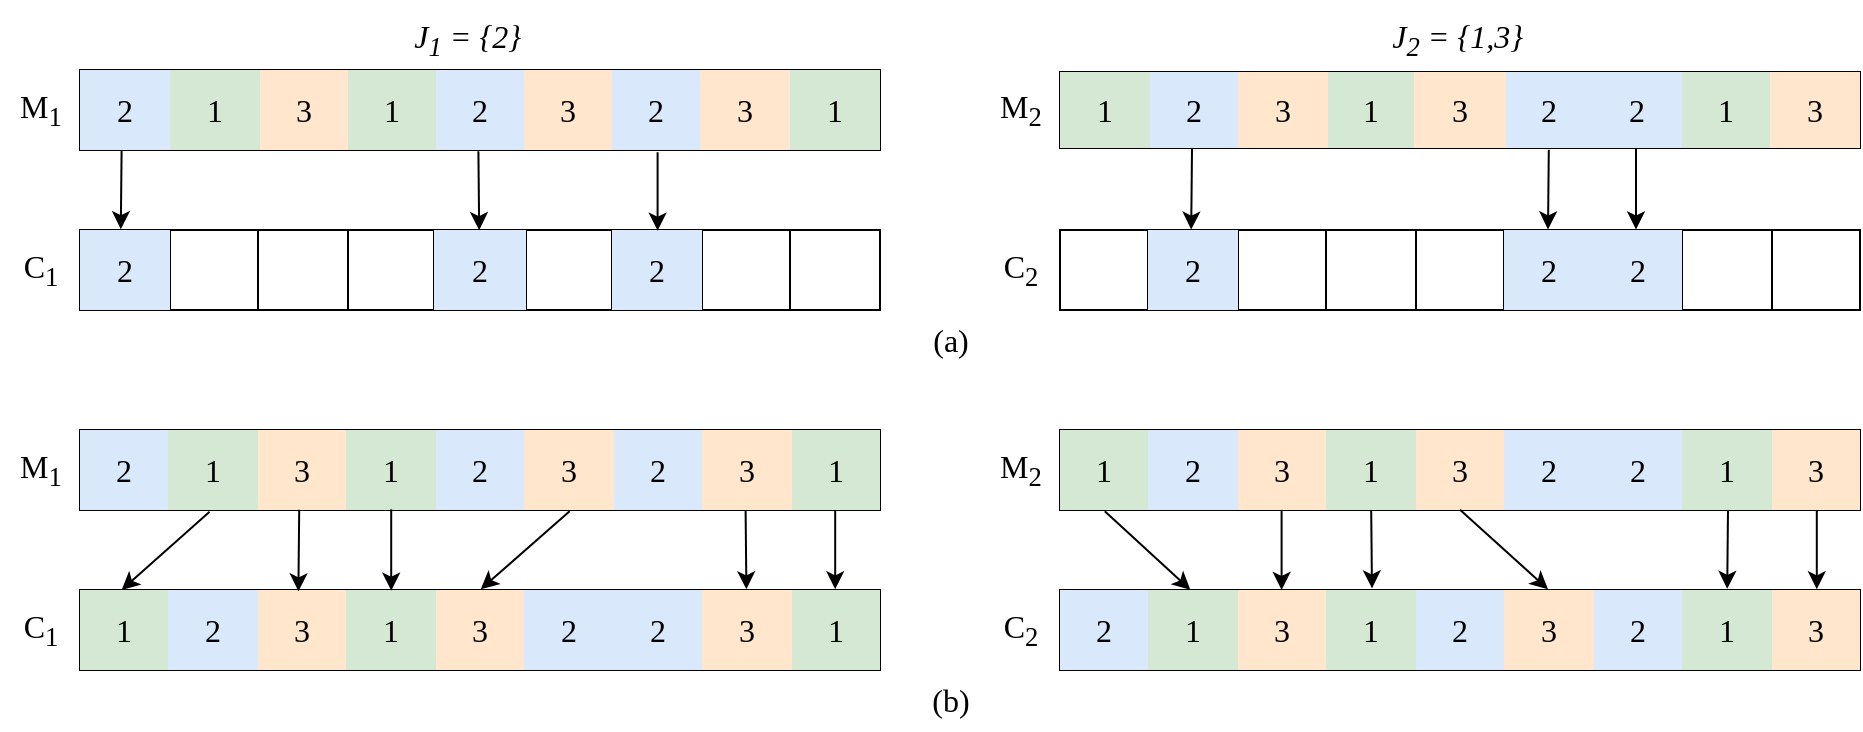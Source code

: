 <mxfile version="26.1.1">
  <diagram name="第 1 页" id="lXGiIxjLEb7daWPMp6c_">
    <mxGraphModel dx="2097" dy="677" grid="1" gridSize="10" guides="1" tooltips="1" connect="1" arrows="1" fold="1" page="1" pageScale="1" pageWidth="827" pageHeight="1169" math="0" shadow="0">
      <root>
        <mxCell id="0" />
        <mxCell id="1" parent="0" />
        <mxCell id="fK0lMWsvGs1LqnmPN2tz-50" value="J&lt;sub&gt;1&lt;/sub&gt; = {2}&lt;sub&gt;&amp;nbsp;&lt;/sub&gt;" style="text;html=1;align=center;verticalAlign=middle;resizable=0;points=[];autosize=1;strokeColor=none;fillColor=none;fontStyle=2;fontFamily=Times New Roman;fontSize=16;" parent="1" vertex="1">
          <mxGeometry x="-85" y="605" width="80" height="40" as="geometry" />
        </mxCell>
        <mxCell id="fK0lMWsvGs1LqnmPN2tz-51" value="J&lt;span&gt;&lt;sub&gt;2&lt;/sub&gt;&lt;/span&gt;&amp;nbsp;= {1,3}&lt;sub&gt;&amp;nbsp;&lt;/sub&gt;" style="text;html=1;align=center;verticalAlign=middle;resizable=0;points=[];autosize=1;strokeColor=none;fillColor=none;fontStyle=2;fontFamily=Times New Roman;fontSize=16;" parent="1" vertex="1">
          <mxGeometry x="405" y="605" width="90" height="40" as="geometry" />
        </mxCell>
        <mxCell id="fK0lMWsvGs1LqnmPN2tz-82" value="" style="shape=table;startSize=0;container=1;collapsible=0;childLayout=tableLayout;fontSize=16;fontFamily=Times New Roman;" parent="1" vertex="1">
          <mxGeometry x="-240" y="640" width="400" height="40" as="geometry" />
        </mxCell>
        <mxCell id="fK0lMWsvGs1LqnmPN2tz-83" value="" style="shape=tableRow;horizontal=0;startSize=0;swimlaneHead=0;swimlaneBody=0;strokeColor=inherit;top=0;left=0;bottom=0;right=0;collapsible=0;dropTarget=0;fillColor=none;points=[[0,0.5],[1,0.5]];portConstraint=eastwest;fontSize=16;fontFamily=Times New Roman;" parent="fK0lMWsvGs1LqnmPN2tz-82" vertex="1">
          <mxGeometry width="400" height="40" as="geometry" />
        </mxCell>
        <mxCell id="fK0lMWsvGs1LqnmPN2tz-84" value="2" style="shape=partialRectangle;html=1;whiteSpace=wrap;connectable=0;strokeColor=#6c8ebf;overflow=hidden;fillColor=#dae8fc;top=0;left=0;bottom=0;right=0;pointerEvents=1;fontSize=16;fontFamily=Times New Roman;" parent="fK0lMWsvGs1LqnmPN2tz-83" vertex="1">
          <mxGeometry width="45" height="40" as="geometry">
            <mxRectangle width="45" height="40" as="alternateBounds" />
          </mxGeometry>
        </mxCell>
        <mxCell id="fK0lMWsvGs1LqnmPN2tz-85" value="1" style="shape=partialRectangle;html=1;whiteSpace=wrap;connectable=0;strokeColor=#82b366;overflow=hidden;fillColor=#d5e8d4;top=0;left=0;bottom=0;right=0;pointerEvents=1;fontSize=16;fontFamily=Times New Roman;" parent="fK0lMWsvGs1LqnmPN2tz-83" vertex="1">
          <mxGeometry x="45" width="45" height="40" as="geometry">
            <mxRectangle width="45" height="40" as="alternateBounds" />
          </mxGeometry>
        </mxCell>
        <mxCell id="fK0lMWsvGs1LqnmPN2tz-86" value="3" style="shape=partialRectangle;html=1;whiteSpace=wrap;connectable=0;strokeColor=#d79b00;overflow=hidden;fillColor=#ffe6cc;top=0;left=0;bottom=0;right=0;pointerEvents=1;fontSize=16;fontFamily=Times New Roman;" parent="fK0lMWsvGs1LqnmPN2tz-83" vertex="1">
          <mxGeometry x="90" width="44" height="40" as="geometry">
            <mxRectangle width="44" height="40" as="alternateBounds" />
          </mxGeometry>
        </mxCell>
        <mxCell id="fK0lMWsvGs1LqnmPN2tz-87" value="1" style="shape=partialRectangle;html=1;whiteSpace=wrap;connectable=0;strokeColor=#82b366;overflow=hidden;fillColor=#d5e8d4;top=0;left=0;bottom=0;right=0;pointerEvents=1;fontSize=16;fontFamily=Times New Roman;" parent="fK0lMWsvGs1LqnmPN2tz-83" vertex="1">
          <mxGeometry x="134" width="44" height="40" as="geometry">
            <mxRectangle width="44" height="40" as="alternateBounds" />
          </mxGeometry>
        </mxCell>
        <mxCell id="fK0lMWsvGs1LqnmPN2tz-88" value="2" style="shape=partialRectangle;html=1;whiteSpace=wrap;connectable=0;strokeColor=#6c8ebf;overflow=hidden;fillColor=#dae8fc;top=0;left=0;bottom=0;right=0;pointerEvents=1;fontSize=16;fontFamily=Times New Roman;" parent="fK0lMWsvGs1LqnmPN2tz-83" vertex="1">
          <mxGeometry x="178" width="44" height="40" as="geometry">
            <mxRectangle width="44" height="40" as="alternateBounds" />
          </mxGeometry>
        </mxCell>
        <mxCell id="fK0lMWsvGs1LqnmPN2tz-89" value="3" style="shape=partialRectangle;html=1;whiteSpace=wrap;connectable=0;strokeColor=#d79b00;overflow=hidden;fillColor=#ffe6cc;top=0;left=0;bottom=0;right=0;pointerEvents=1;fontSize=16;fontFamily=Times New Roman;" parent="fK0lMWsvGs1LqnmPN2tz-83" vertex="1">
          <mxGeometry x="222" width="44" height="40" as="geometry">
            <mxRectangle width="44" height="40" as="alternateBounds" />
          </mxGeometry>
        </mxCell>
        <mxCell id="fK0lMWsvGs1LqnmPN2tz-90" value="2" style="shape=partialRectangle;html=1;whiteSpace=wrap;connectable=0;strokeColor=#6c8ebf;overflow=hidden;fillColor=#dae8fc;top=0;left=0;bottom=0;right=0;pointerEvents=1;fontSize=16;fontFamily=Times New Roman;" parent="fK0lMWsvGs1LqnmPN2tz-83" vertex="1">
          <mxGeometry x="266" width="44" height="40" as="geometry">
            <mxRectangle width="44" height="40" as="alternateBounds" />
          </mxGeometry>
        </mxCell>
        <mxCell id="fK0lMWsvGs1LqnmPN2tz-91" value="3" style="shape=partialRectangle;html=1;whiteSpace=wrap;connectable=0;strokeColor=#d79b00;overflow=hidden;fillColor=#ffe6cc;top=0;left=0;bottom=0;right=0;pointerEvents=1;fontSize=16;fontFamily=Times New Roman;" parent="fK0lMWsvGs1LqnmPN2tz-83" vertex="1">
          <mxGeometry x="310" width="45" height="40" as="geometry">
            <mxRectangle width="45" height="40" as="alternateBounds" />
          </mxGeometry>
        </mxCell>
        <mxCell id="fK0lMWsvGs1LqnmPN2tz-92" value="1" style="shape=partialRectangle;html=1;whiteSpace=wrap;connectable=0;strokeColor=#82b366;overflow=hidden;fillColor=#d5e8d4;top=0;left=0;bottom=0;right=0;pointerEvents=1;fontSize=16;fontFamily=Times New Roman;" parent="fK0lMWsvGs1LqnmPN2tz-83" vertex="1">
          <mxGeometry x="355" width="45" height="40" as="geometry">
            <mxRectangle width="45" height="40" as="alternateBounds" />
          </mxGeometry>
        </mxCell>
        <mxCell id="fK0lMWsvGs1LqnmPN2tz-93" value="" style="shape=table;startSize=0;container=1;collapsible=0;childLayout=tableLayout;fontSize=16;fontFamily=Times New Roman;" parent="1" vertex="1">
          <mxGeometry x="-240" y="720" width="400" height="40" as="geometry" />
        </mxCell>
        <mxCell id="fK0lMWsvGs1LqnmPN2tz-94" value="" style="shape=tableRow;horizontal=0;startSize=0;swimlaneHead=0;swimlaneBody=0;strokeColor=inherit;top=0;left=0;bottom=0;right=0;collapsible=0;dropTarget=0;fillColor=none;points=[[0,0.5],[1,0.5]];portConstraint=eastwest;fontSize=16;fontFamily=Times New Roman;" parent="fK0lMWsvGs1LqnmPN2tz-93" vertex="1">
          <mxGeometry width="400" height="40" as="geometry" />
        </mxCell>
        <mxCell id="fK0lMWsvGs1LqnmPN2tz-95" value="2" style="shape=partialRectangle;html=1;whiteSpace=wrap;connectable=0;strokeColor=#6c8ebf;overflow=hidden;fillColor=#dae8fc;top=0;left=0;bottom=0;right=0;pointerEvents=1;fontSize=16;fontFamily=Times New Roman;" parent="fK0lMWsvGs1LqnmPN2tz-94" vertex="1">
          <mxGeometry width="45" height="40" as="geometry">
            <mxRectangle width="45" height="40" as="alternateBounds" />
          </mxGeometry>
        </mxCell>
        <mxCell id="fK0lMWsvGs1LqnmPN2tz-96" value="" style="shape=partialRectangle;html=1;whiteSpace=wrap;connectable=0;strokeColor=inherit;overflow=hidden;fillColor=none;top=0;left=0;bottom=0;right=0;pointerEvents=1;fontSize=16;fontFamily=Times New Roman;" parent="fK0lMWsvGs1LqnmPN2tz-94" vertex="1">
          <mxGeometry x="45" width="44" height="40" as="geometry">
            <mxRectangle width="44" height="40" as="alternateBounds" />
          </mxGeometry>
        </mxCell>
        <mxCell id="fK0lMWsvGs1LqnmPN2tz-97" value="" style="shape=partialRectangle;html=1;whiteSpace=wrap;connectable=0;strokeColor=inherit;overflow=hidden;fillColor=none;top=0;left=0;bottom=0;right=0;pointerEvents=1;fontSize=16;fontFamily=Times New Roman;" parent="fK0lMWsvGs1LqnmPN2tz-94" vertex="1">
          <mxGeometry x="89" width="45" height="40" as="geometry">
            <mxRectangle width="45" height="40" as="alternateBounds" />
          </mxGeometry>
        </mxCell>
        <mxCell id="fK0lMWsvGs1LqnmPN2tz-98" value="" style="shape=partialRectangle;html=1;whiteSpace=wrap;connectable=0;strokeColor=inherit;overflow=hidden;fillColor=none;top=0;left=0;bottom=0;right=0;pointerEvents=1;fontSize=16;fontFamily=Times New Roman;" parent="fK0lMWsvGs1LqnmPN2tz-94" vertex="1">
          <mxGeometry x="134" width="43" height="40" as="geometry">
            <mxRectangle width="43" height="40" as="alternateBounds" />
          </mxGeometry>
        </mxCell>
        <mxCell id="fK0lMWsvGs1LqnmPN2tz-99" value="2" style="shape=partialRectangle;html=1;whiteSpace=wrap;connectable=0;strokeColor=#6c8ebf;overflow=hidden;fillColor=#dae8fc;top=0;left=0;bottom=0;right=0;pointerEvents=1;fontSize=16;fontFamily=Times New Roman;" parent="fK0lMWsvGs1LqnmPN2tz-94" vertex="1">
          <mxGeometry x="177" width="46" height="40" as="geometry">
            <mxRectangle width="46" height="40" as="alternateBounds" />
          </mxGeometry>
        </mxCell>
        <mxCell id="fK0lMWsvGs1LqnmPN2tz-100" value="" style="shape=partialRectangle;html=1;whiteSpace=wrap;connectable=0;strokeColor=inherit;overflow=hidden;fillColor=none;top=0;left=0;bottom=0;right=0;pointerEvents=1;fontSize=16;fontFamily=Times New Roman;" parent="fK0lMWsvGs1LqnmPN2tz-94" vertex="1">
          <mxGeometry x="223" width="43" height="40" as="geometry">
            <mxRectangle width="43" height="40" as="alternateBounds" />
          </mxGeometry>
        </mxCell>
        <mxCell id="fK0lMWsvGs1LqnmPN2tz-101" value="2" style="shape=partialRectangle;html=1;whiteSpace=wrap;connectable=0;strokeColor=#6c8ebf;overflow=hidden;fillColor=#dae8fc;top=0;left=0;bottom=0;right=0;pointerEvents=1;fontSize=16;fontFamily=Times New Roman;" parent="fK0lMWsvGs1LqnmPN2tz-94" vertex="1">
          <mxGeometry x="266" width="45" height="40" as="geometry">
            <mxRectangle width="45" height="40" as="alternateBounds" />
          </mxGeometry>
        </mxCell>
        <mxCell id="fK0lMWsvGs1LqnmPN2tz-102" value="" style="shape=partialRectangle;html=1;whiteSpace=wrap;connectable=0;strokeColor=inherit;overflow=hidden;fillColor=none;top=0;left=0;bottom=0;right=0;pointerEvents=1;fontSize=16;fontFamily=Times New Roman;" parent="fK0lMWsvGs1LqnmPN2tz-94" vertex="1">
          <mxGeometry x="311" width="44" height="40" as="geometry">
            <mxRectangle width="44" height="40" as="alternateBounds" />
          </mxGeometry>
        </mxCell>
        <mxCell id="fK0lMWsvGs1LqnmPN2tz-103" value="" style="shape=partialRectangle;html=1;whiteSpace=wrap;connectable=0;strokeColor=inherit;overflow=hidden;fillColor=none;top=0;left=0;bottom=0;right=0;pointerEvents=1;fontSize=16;fontFamily=Times New Roman;" parent="fK0lMWsvGs1LqnmPN2tz-94" vertex="1">
          <mxGeometry x="355" width="45" height="40" as="geometry">
            <mxRectangle width="45" height="40" as="alternateBounds" />
          </mxGeometry>
        </mxCell>
        <mxCell id="fK0lMWsvGs1LqnmPN2tz-115" value="" style="shape=table;startSize=0;container=1;collapsible=0;childLayout=tableLayout;fontSize=16;fontFamily=Times New Roman;" parent="1" vertex="1">
          <mxGeometry x="250" y="720" width="400" height="40" as="geometry" />
        </mxCell>
        <mxCell id="fK0lMWsvGs1LqnmPN2tz-116" value="" style="shape=tableRow;horizontal=0;startSize=0;swimlaneHead=0;swimlaneBody=0;strokeColor=inherit;top=0;left=0;bottom=0;right=0;collapsible=0;dropTarget=0;fillColor=none;points=[[0,0.5],[1,0.5]];portConstraint=eastwest;fontSize=16;fontFamily=Times New Roman;" parent="fK0lMWsvGs1LqnmPN2tz-115" vertex="1">
          <mxGeometry width="400" height="40" as="geometry" />
        </mxCell>
        <mxCell id="fK0lMWsvGs1LqnmPN2tz-117" value="" style="shape=partialRectangle;html=1;whiteSpace=wrap;connectable=0;strokeColor=inherit;overflow=hidden;fillColor=none;top=0;left=0;bottom=0;right=0;pointerEvents=1;fontSize=16;fontFamily=Times New Roman;" parent="fK0lMWsvGs1LqnmPN2tz-116" vertex="1">
          <mxGeometry width="44" height="40" as="geometry">
            <mxRectangle width="44" height="40" as="alternateBounds" />
          </mxGeometry>
        </mxCell>
        <mxCell id="fK0lMWsvGs1LqnmPN2tz-118" value="2" style="shape=partialRectangle;html=1;whiteSpace=wrap;connectable=0;strokeColor=#6c8ebf;overflow=hidden;fillColor=#dae8fc;top=0;left=0;bottom=0;right=0;pointerEvents=1;fontSize=16;fontFamily=Times New Roman;" parent="fK0lMWsvGs1LqnmPN2tz-116" vertex="1">
          <mxGeometry x="44" width="45" height="40" as="geometry">
            <mxRectangle width="45" height="40" as="alternateBounds" />
          </mxGeometry>
        </mxCell>
        <mxCell id="fK0lMWsvGs1LqnmPN2tz-119" value="" style="shape=partialRectangle;html=1;whiteSpace=wrap;connectable=0;strokeColor=inherit;overflow=hidden;fillColor=none;top=0;left=0;bottom=0;right=0;pointerEvents=1;fontSize=16;fontFamily=Times New Roman;" parent="fK0lMWsvGs1LqnmPN2tz-116" vertex="1">
          <mxGeometry x="89" width="44" height="40" as="geometry">
            <mxRectangle width="44" height="40" as="alternateBounds" />
          </mxGeometry>
        </mxCell>
        <mxCell id="fK0lMWsvGs1LqnmPN2tz-120" value="" style="shape=partialRectangle;html=1;whiteSpace=wrap;connectable=0;strokeColor=inherit;overflow=hidden;fillColor=none;top=0;left=0;bottom=0;right=0;pointerEvents=1;fontSize=16;fontFamily=Times New Roman;" parent="fK0lMWsvGs1LqnmPN2tz-116" vertex="1">
          <mxGeometry x="133" width="45" height="40" as="geometry">
            <mxRectangle width="45" height="40" as="alternateBounds" />
          </mxGeometry>
        </mxCell>
        <mxCell id="fK0lMWsvGs1LqnmPN2tz-121" value="" style="shape=partialRectangle;html=1;whiteSpace=wrap;connectable=0;strokeColor=inherit;overflow=hidden;fillColor=none;top=0;left=0;bottom=0;right=0;pointerEvents=1;fontSize=16;fontFamily=Times New Roman;" parent="fK0lMWsvGs1LqnmPN2tz-116" vertex="1">
          <mxGeometry x="178" width="44" height="40" as="geometry">
            <mxRectangle width="44" height="40" as="alternateBounds" />
          </mxGeometry>
        </mxCell>
        <mxCell id="fK0lMWsvGs1LqnmPN2tz-122" value="2" style="shape=partialRectangle;html=1;whiteSpace=wrap;connectable=0;strokeColor=#6c8ebf;overflow=hidden;fillColor=#dae8fc;top=0;left=0;bottom=0;right=0;pointerEvents=1;fontSize=16;fontFamily=Times New Roman;" parent="fK0lMWsvGs1LqnmPN2tz-116" vertex="1">
          <mxGeometry x="222" width="45" height="40" as="geometry">
            <mxRectangle width="45" height="40" as="alternateBounds" />
          </mxGeometry>
        </mxCell>
        <mxCell id="fK0lMWsvGs1LqnmPN2tz-123" value="2" style="shape=partialRectangle;html=1;whiteSpace=wrap;connectable=0;strokeColor=#6c8ebf;overflow=hidden;fillColor=#dae8fc;top=0;left=0;bottom=0;right=0;pointerEvents=1;fontSize=16;fontFamily=Times New Roman;" parent="fK0lMWsvGs1LqnmPN2tz-116" vertex="1">
          <mxGeometry x="267" width="44" height="40" as="geometry">
            <mxRectangle width="44" height="40" as="alternateBounds" />
          </mxGeometry>
        </mxCell>
        <mxCell id="fK0lMWsvGs1LqnmPN2tz-124" value="" style="shape=partialRectangle;html=1;whiteSpace=wrap;connectable=0;strokeColor=inherit;overflow=hidden;fillColor=none;top=0;left=0;bottom=0;right=0;pointerEvents=1;fontSize=16;fontFamily=Times New Roman;" parent="fK0lMWsvGs1LqnmPN2tz-116" vertex="1">
          <mxGeometry x="311" width="45" height="40" as="geometry">
            <mxRectangle width="45" height="40" as="alternateBounds" />
          </mxGeometry>
        </mxCell>
        <mxCell id="fK0lMWsvGs1LqnmPN2tz-125" value="" style="shape=partialRectangle;html=1;whiteSpace=wrap;connectable=0;strokeColor=inherit;overflow=hidden;fillColor=none;top=0;left=0;bottom=0;right=0;pointerEvents=1;fontSize=16;fontFamily=Times New Roman;" parent="fK0lMWsvGs1LqnmPN2tz-116" vertex="1">
          <mxGeometry x="356" width="44" height="40" as="geometry">
            <mxRectangle width="44" height="40" as="alternateBounds" />
          </mxGeometry>
        </mxCell>
        <mxCell id="fK0lMWsvGs1LqnmPN2tz-104" value="" style="shape=table;startSize=0;container=1;collapsible=0;childLayout=tableLayout;fontSize=16;fontFamily=Times New Roman;" parent="1" vertex="1">
          <mxGeometry x="250" y="641" width="400" height="38" as="geometry" />
        </mxCell>
        <mxCell id="fK0lMWsvGs1LqnmPN2tz-105" value="" style="shape=tableRow;horizontal=0;startSize=0;swimlaneHead=0;swimlaneBody=0;strokeColor=#d79b00;top=0;left=0;bottom=0;right=0;collapsible=0;dropTarget=0;fillColor=#ffe6cc;points=[[0,0.5],[1,0.5]];portConstraint=eastwest;fontSize=16;fontFamily=Times New Roman;" parent="fK0lMWsvGs1LqnmPN2tz-104" vertex="1">
          <mxGeometry width="400" height="38" as="geometry" />
        </mxCell>
        <mxCell id="fK0lMWsvGs1LqnmPN2tz-106" value="1" style="shape=partialRectangle;html=1;whiteSpace=wrap;connectable=0;strokeColor=#82b366;overflow=hidden;fillColor=#d5e8d4;top=0;left=0;bottom=0;right=0;pointerEvents=1;fontSize=16;fontFamily=Times New Roman;" parent="fK0lMWsvGs1LqnmPN2tz-105" vertex="1">
          <mxGeometry width="45" height="38" as="geometry">
            <mxRectangle width="45" height="38" as="alternateBounds" />
          </mxGeometry>
        </mxCell>
        <mxCell id="fK0lMWsvGs1LqnmPN2tz-107" value="2" style="shape=partialRectangle;html=1;whiteSpace=wrap;connectable=0;strokeColor=#6c8ebf;overflow=hidden;fillColor=#dae8fc;top=0;left=0;bottom=0;right=0;pointerEvents=1;fontSize=16;fontFamily=Times New Roman;" parent="fK0lMWsvGs1LqnmPN2tz-105" vertex="1">
          <mxGeometry x="45" width="44" height="38" as="geometry">
            <mxRectangle width="44" height="38" as="alternateBounds" />
          </mxGeometry>
        </mxCell>
        <mxCell id="fK0lMWsvGs1LqnmPN2tz-108" value="3" style="shape=partialRectangle;html=1;whiteSpace=wrap;connectable=0;strokeColor=#d79b00;overflow=hidden;fillColor=#ffe6cc;top=0;left=0;bottom=0;right=0;pointerEvents=1;fontSize=16;fontFamily=Times New Roman;" parent="fK0lMWsvGs1LqnmPN2tz-105" vertex="1">
          <mxGeometry x="89" width="45" height="38" as="geometry">
            <mxRectangle width="45" height="38" as="alternateBounds" />
          </mxGeometry>
        </mxCell>
        <mxCell id="fK0lMWsvGs1LqnmPN2tz-109" value="1" style="shape=partialRectangle;html=1;whiteSpace=wrap;connectable=0;strokeColor=#82b366;overflow=hidden;fillColor=#d5e8d4;top=0;left=0;bottom=0;right=0;pointerEvents=1;fontSize=16;fontFamily=Times New Roman;" parent="fK0lMWsvGs1LqnmPN2tz-105" vertex="1">
          <mxGeometry x="134" width="43" height="38" as="geometry">
            <mxRectangle width="43" height="38" as="alternateBounds" />
          </mxGeometry>
        </mxCell>
        <mxCell id="fK0lMWsvGs1LqnmPN2tz-110" value="3" style="shape=partialRectangle;html=1;whiteSpace=wrap;connectable=0;strokeColor=#d79b00;overflow=hidden;fillColor=#ffe6cc;top=0;left=0;bottom=0;right=0;pointerEvents=1;fontSize=16;fontFamily=Times New Roman;" parent="fK0lMWsvGs1LqnmPN2tz-105" vertex="1">
          <mxGeometry x="177" width="46" height="38" as="geometry">
            <mxRectangle width="46" height="38" as="alternateBounds" />
          </mxGeometry>
        </mxCell>
        <mxCell id="fK0lMWsvGs1LqnmPN2tz-111" value="2" style="shape=partialRectangle;html=1;whiteSpace=wrap;connectable=0;strokeColor=#6c8ebf;overflow=hidden;fillColor=#dae8fc;top=0;left=0;bottom=0;right=0;pointerEvents=1;fontSize=16;fontFamily=Times New Roman;" parent="fK0lMWsvGs1LqnmPN2tz-105" vertex="1">
          <mxGeometry x="223" width="43" height="38" as="geometry">
            <mxRectangle width="43" height="38" as="alternateBounds" />
          </mxGeometry>
        </mxCell>
        <mxCell id="fK0lMWsvGs1LqnmPN2tz-112" value="2" style="shape=partialRectangle;html=1;whiteSpace=wrap;connectable=0;strokeColor=#6c8ebf;overflow=hidden;fillColor=#dae8fc;top=0;left=0;bottom=0;right=0;pointerEvents=1;fontSize=16;fontFamily=Times New Roman;" parent="fK0lMWsvGs1LqnmPN2tz-105" vertex="1">
          <mxGeometry x="266" width="45" height="38" as="geometry">
            <mxRectangle width="45" height="38" as="alternateBounds" />
          </mxGeometry>
        </mxCell>
        <mxCell id="fK0lMWsvGs1LqnmPN2tz-113" value="1" style="shape=partialRectangle;html=1;whiteSpace=wrap;connectable=0;strokeColor=#82b366;overflow=hidden;fillColor=#d5e8d4;top=0;left=0;bottom=0;right=0;pointerEvents=1;fontSize=16;fontFamily=Times New Roman;" parent="fK0lMWsvGs1LqnmPN2tz-105" vertex="1">
          <mxGeometry x="311" width="44" height="38" as="geometry">
            <mxRectangle width="44" height="38" as="alternateBounds" />
          </mxGeometry>
        </mxCell>
        <mxCell id="fK0lMWsvGs1LqnmPN2tz-114" value="3" style="shape=partialRectangle;html=1;whiteSpace=wrap;connectable=0;strokeColor=#d79b00;overflow=hidden;fillColor=#ffe6cc;top=0;left=0;bottom=0;right=0;pointerEvents=1;fontSize=16;fontFamily=Times New Roman;" parent="fK0lMWsvGs1LqnmPN2tz-105" vertex="1">
          <mxGeometry x="355" width="45" height="38" as="geometry">
            <mxRectangle width="45" height="38" as="alternateBounds" />
          </mxGeometry>
        </mxCell>
        <mxCell id="fK0lMWsvGs1LqnmPN2tz-126" value="" style="shape=table;startSize=0;container=1;collapsible=0;childLayout=tableLayout;fontSize=16;fontFamily=Times New Roman;" parent="1" vertex="1">
          <mxGeometry x="-240" y="820" width="400" height="40" as="geometry" />
        </mxCell>
        <mxCell id="fK0lMWsvGs1LqnmPN2tz-127" value="" style="shape=tableRow;horizontal=0;startSize=0;swimlaneHead=0;swimlaneBody=0;strokeColor=inherit;top=0;left=0;bottom=0;right=0;collapsible=0;dropTarget=0;fillColor=none;points=[[0,0.5],[1,0.5]];portConstraint=eastwest;fontSize=16;fontFamily=Times New Roman;" parent="fK0lMWsvGs1LqnmPN2tz-126" vertex="1">
          <mxGeometry width="400" height="40" as="geometry" />
        </mxCell>
        <mxCell id="fK0lMWsvGs1LqnmPN2tz-128" value="2" style="shape=partialRectangle;html=1;whiteSpace=wrap;connectable=0;strokeColor=#6c8ebf;overflow=hidden;fillColor=#dae8fc;top=0;left=0;bottom=0;right=0;pointerEvents=1;fontSize=16;fontFamily=Times New Roman;" parent="fK0lMWsvGs1LqnmPN2tz-127" vertex="1">
          <mxGeometry width="44" height="40" as="geometry">
            <mxRectangle width="44" height="40" as="alternateBounds" />
          </mxGeometry>
        </mxCell>
        <mxCell id="fK0lMWsvGs1LqnmPN2tz-129" value="1" style="shape=partialRectangle;html=1;whiteSpace=wrap;connectable=0;strokeColor=#82b366;overflow=hidden;fillColor=#d5e8d4;top=0;left=0;bottom=0;right=0;pointerEvents=1;fontSize=16;fontFamily=Times New Roman;" parent="fK0lMWsvGs1LqnmPN2tz-127" vertex="1">
          <mxGeometry x="44" width="45" height="40" as="geometry">
            <mxRectangle width="45" height="40" as="alternateBounds" />
          </mxGeometry>
        </mxCell>
        <mxCell id="fK0lMWsvGs1LqnmPN2tz-130" value="3" style="shape=partialRectangle;html=1;whiteSpace=wrap;connectable=0;strokeColor=#d79b00;overflow=hidden;fillColor=#ffe6cc;top=0;left=0;bottom=0;right=0;pointerEvents=1;fontSize=16;fontFamily=Times New Roman;" parent="fK0lMWsvGs1LqnmPN2tz-127" vertex="1">
          <mxGeometry x="89" width="44" height="40" as="geometry">
            <mxRectangle width="44" height="40" as="alternateBounds" />
          </mxGeometry>
        </mxCell>
        <mxCell id="fK0lMWsvGs1LqnmPN2tz-131" value="1" style="shape=partialRectangle;html=1;whiteSpace=wrap;connectable=0;strokeColor=#82b366;overflow=hidden;fillColor=#d5e8d4;top=0;left=0;bottom=0;right=0;pointerEvents=1;fontSize=16;fontFamily=Times New Roman;" parent="fK0lMWsvGs1LqnmPN2tz-127" vertex="1">
          <mxGeometry x="133" width="45" height="40" as="geometry">
            <mxRectangle width="45" height="40" as="alternateBounds" />
          </mxGeometry>
        </mxCell>
        <mxCell id="fK0lMWsvGs1LqnmPN2tz-132" value="2" style="shape=partialRectangle;html=1;whiteSpace=wrap;connectable=0;strokeColor=#6c8ebf;overflow=hidden;fillColor=#dae8fc;top=0;left=0;bottom=0;right=0;pointerEvents=1;fontSize=16;fontFamily=Times New Roman;" parent="fK0lMWsvGs1LqnmPN2tz-127" vertex="1">
          <mxGeometry x="178" width="44" height="40" as="geometry">
            <mxRectangle width="44" height="40" as="alternateBounds" />
          </mxGeometry>
        </mxCell>
        <mxCell id="fK0lMWsvGs1LqnmPN2tz-133" value="3" style="shape=partialRectangle;html=1;whiteSpace=wrap;connectable=0;strokeColor=#d79b00;overflow=hidden;fillColor=#ffe6cc;top=0;left=0;bottom=0;right=0;pointerEvents=1;fontSize=16;fontFamily=Times New Roman;" parent="fK0lMWsvGs1LqnmPN2tz-127" vertex="1">
          <mxGeometry x="222" width="45" height="40" as="geometry">
            <mxRectangle width="45" height="40" as="alternateBounds" />
          </mxGeometry>
        </mxCell>
        <mxCell id="fK0lMWsvGs1LqnmPN2tz-134" value="2" style="shape=partialRectangle;html=1;whiteSpace=wrap;connectable=0;strokeColor=#6c8ebf;overflow=hidden;fillColor=#dae8fc;top=0;left=0;bottom=0;right=0;pointerEvents=1;fontSize=16;fontFamily=Times New Roman;" parent="fK0lMWsvGs1LqnmPN2tz-127" vertex="1">
          <mxGeometry x="267" width="44" height="40" as="geometry">
            <mxRectangle width="44" height="40" as="alternateBounds" />
          </mxGeometry>
        </mxCell>
        <mxCell id="fK0lMWsvGs1LqnmPN2tz-135" value="3" style="shape=partialRectangle;html=1;whiteSpace=wrap;connectable=0;strokeColor=#d79b00;overflow=hidden;fillColor=#ffe6cc;top=0;left=0;bottom=0;right=0;pointerEvents=1;fontSize=16;fontFamily=Times New Roman;" parent="fK0lMWsvGs1LqnmPN2tz-127" vertex="1">
          <mxGeometry x="311" width="45" height="40" as="geometry">
            <mxRectangle width="45" height="40" as="alternateBounds" />
          </mxGeometry>
        </mxCell>
        <mxCell id="fK0lMWsvGs1LqnmPN2tz-136" value="1" style="shape=partialRectangle;html=1;whiteSpace=wrap;connectable=0;strokeColor=#82b366;overflow=hidden;fillColor=#d5e8d4;top=0;left=0;bottom=0;right=0;pointerEvents=1;fontSize=16;fontFamily=Times New Roman;" parent="fK0lMWsvGs1LqnmPN2tz-127" vertex="1">
          <mxGeometry x="356" width="44" height="40" as="geometry">
            <mxRectangle width="44" height="40" as="alternateBounds" />
          </mxGeometry>
        </mxCell>
        <mxCell id="fK0lMWsvGs1LqnmPN2tz-137" value="" style="shape=table;startSize=0;container=1;collapsible=0;childLayout=tableLayout;fontSize=16;fontFamily=Times New Roman;" parent="1" vertex="1">
          <mxGeometry x="250" y="900" width="400" height="40" as="geometry" />
        </mxCell>
        <mxCell id="fK0lMWsvGs1LqnmPN2tz-138" value="" style="shape=tableRow;horizontal=0;startSize=0;swimlaneHead=0;swimlaneBody=0;strokeColor=inherit;top=0;left=0;bottom=0;right=0;collapsible=0;dropTarget=0;fillColor=none;points=[[0,0.5],[1,0.5]];portConstraint=eastwest;fontSize=16;fontFamily=Times New Roman;" parent="fK0lMWsvGs1LqnmPN2tz-137" vertex="1">
          <mxGeometry width="400" height="40" as="geometry" />
        </mxCell>
        <mxCell id="fK0lMWsvGs1LqnmPN2tz-139" value="2" style="shape=partialRectangle;html=1;whiteSpace=wrap;connectable=0;strokeColor=#6c8ebf;overflow=hidden;fillColor=#dae8fc;top=0;left=0;bottom=0;right=0;pointerEvents=1;fontSize=16;fontFamily=Times New Roman;" parent="fK0lMWsvGs1LqnmPN2tz-138" vertex="1">
          <mxGeometry width="44" height="40" as="geometry">
            <mxRectangle width="44" height="40" as="alternateBounds" />
          </mxGeometry>
        </mxCell>
        <mxCell id="fK0lMWsvGs1LqnmPN2tz-140" value="1" style="shape=partialRectangle;html=1;whiteSpace=wrap;connectable=0;strokeColor=#82b366;overflow=hidden;fillColor=#d5e8d4;top=0;left=0;bottom=0;right=0;pointerEvents=1;fontSize=16;fontFamily=Times New Roman;" parent="fK0lMWsvGs1LqnmPN2tz-138" vertex="1">
          <mxGeometry x="44" width="45" height="40" as="geometry">
            <mxRectangle width="45" height="40" as="alternateBounds" />
          </mxGeometry>
        </mxCell>
        <mxCell id="fK0lMWsvGs1LqnmPN2tz-141" value="3" style="shape=partialRectangle;html=1;whiteSpace=wrap;connectable=0;strokeColor=#d79b00;overflow=hidden;fillColor=#ffe6cc;top=0;left=0;bottom=0;right=0;pointerEvents=1;fontSize=16;fontFamily=Times New Roman;" parent="fK0lMWsvGs1LqnmPN2tz-138" vertex="1">
          <mxGeometry x="89" width="44" height="40" as="geometry">
            <mxRectangle width="44" height="40" as="alternateBounds" />
          </mxGeometry>
        </mxCell>
        <mxCell id="fK0lMWsvGs1LqnmPN2tz-142" value="1" style="shape=partialRectangle;html=1;whiteSpace=wrap;connectable=0;strokeColor=#82b366;overflow=hidden;fillColor=#d5e8d4;top=0;left=0;bottom=0;right=0;pointerEvents=1;fontSize=16;fontFamily=Times New Roman;" parent="fK0lMWsvGs1LqnmPN2tz-138" vertex="1">
          <mxGeometry x="133" width="45" height="40" as="geometry">
            <mxRectangle width="45" height="40" as="alternateBounds" />
          </mxGeometry>
        </mxCell>
        <mxCell id="fK0lMWsvGs1LqnmPN2tz-143" value="2" style="shape=partialRectangle;html=1;whiteSpace=wrap;connectable=0;strokeColor=#6c8ebf;overflow=hidden;fillColor=#dae8fc;top=0;left=0;bottom=0;right=0;pointerEvents=1;fontSize=16;fontFamily=Times New Roman;" parent="fK0lMWsvGs1LqnmPN2tz-138" vertex="1">
          <mxGeometry x="178" width="44" height="40" as="geometry">
            <mxRectangle width="44" height="40" as="alternateBounds" />
          </mxGeometry>
        </mxCell>
        <mxCell id="fK0lMWsvGs1LqnmPN2tz-144" value="3" style="shape=partialRectangle;html=1;whiteSpace=wrap;connectable=0;strokeColor=#d79b00;overflow=hidden;fillColor=#ffe6cc;top=0;left=0;bottom=0;right=0;pointerEvents=1;fontSize=16;fontFamily=Times New Roman;" parent="fK0lMWsvGs1LqnmPN2tz-138" vertex="1">
          <mxGeometry x="222" width="45" height="40" as="geometry">
            <mxRectangle width="45" height="40" as="alternateBounds" />
          </mxGeometry>
        </mxCell>
        <mxCell id="fK0lMWsvGs1LqnmPN2tz-145" value="2" style="shape=partialRectangle;html=1;whiteSpace=wrap;connectable=0;strokeColor=#6c8ebf;overflow=hidden;fillColor=#dae8fc;top=0;left=0;bottom=0;right=0;pointerEvents=1;fontSize=16;fontFamily=Times New Roman;" parent="fK0lMWsvGs1LqnmPN2tz-138" vertex="1">
          <mxGeometry x="267" width="44" height="40" as="geometry">
            <mxRectangle width="44" height="40" as="alternateBounds" />
          </mxGeometry>
        </mxCell>
        <mxCell id="fK0lMWsvGs1LqnmPN2tz-146" value="1" style="shape=partialRectangle;html=1;whiteSpace=wrap;connectable=0;strokeColor=#82b366;overflow=hidden;fillColor=#d5e8d4;top=0;left=0;bottom=0;right=0;pointerEvents=1;fontSize=16;fontFamily=Times New Roman;" parent="fK0lMWsvGs1LqnmPN2tz-138" vertex="1">
          <mxGeometry x="311" width="45" height="40" as="geometry">
            <mxRectangle width="45" height="40" as="alternateBounds" />
          </mxGeometry>
        </mxCell>
        <mxCell id="fK0lMWsvGs1LqnmPN2tz-147" value="3" style="shape=partialRectangle;html=1;whiteSpace=wrap;connectable=0;strokeColor=#d79b00;overflow=hidden;fillColor=#ffe6cc;top=0;left=0;bottom=0;right=0;pointerEvents=1;fontSize=16;fontFamily=Times New Roman;" parent="fK0lMWsvGs1LqnmPN2tz-138" vertex="1">
          <mxGeometry x="356" width="44" height="40" as="geometry">
            <mxRectangle width="44" height="40" as="alternateBounds" />
          </mxGeometry>
        </mxCell>
        <mxCell id="fK0lMWsvGs1LqnmPN2tz-148" value="" style="shape=table;startSize=0;container=1;collapsible=0;childLayout=tableLayout;fontSize=16;fontFamily=Times New Roman;" parent="1" vertex="1">
          <mxGeometry x="-240" y="900" width="400" height="40" as="geometry" />
        </mxCell>
        <mxCell id="fK0lMWsvGs1LqnmPN2tz-149" value="" style="shape=tableRow;horizontal=0;startSize=0;swimlaneHead=0;swimlaneBody=0;strokeColor=inherit;top=0;left=0;bottom=0;right=0;collapsible=0;dropTarget=0;fillColor=none;points=[[0,0.5],[1,0.5]];portConstraint=eastwest;fontSize=16;fontFamily=Times New Roman;" parent="fK0lMWsvGs1LqnmPN2tz-148" vertex="1">
          <mxGeometry width="400" height="40" as="geometry" />
        </mxCell>
        <mxCell id="fK0lMWsvGs1LqnmPN2tz-150" value="1" style="shape=partialRectangle;html=1;whiteSpace=wrap;connectable=0;strokeColor=#82b366;overflow=hidden;fillColor=#d5e8d4;top=0;left=0;bottom=0;right=0;pointerEvents=1;fontSize=16;fontFamily=Times New Roman;" parent="fK0lMWsvGs1LqnmPN2tz-149" vertex="1">
          <mxGeometry width="44" height="40" as="geometry">
            <mxRectangle width="44" height="40" as="alternateBounds" />
          </mxGeometry>
        </mxCell>
        <mxCell id="fK0lMWsvGs1LqnmPN2tz-151" value="2" style="shape=partialRectangle;html=1;whiteSpace=wrap;connectable=0;strokeColor=#6c8ebf;overflow=hidden;fillColor=#dae8fc;top=0;left=0;bottom=0;right=0;pointerEvents=1;fontSize=16;fontFamily=Times New Roman;" parent="fK0lMWsvGs1LqnmPN2tz-149" vertex="1">
          <mxGeometry x="44" width="45" height="40" as="geometry">
            <mxRectangle width="45" height="40" as="alternateBounds" />
          </mxGeometry>
        </mxCell>
        <mxCell id="fK0lMWsvGs1LqnmPN2tz-152" value="3" style="shape=partialRectangle;html=1;whiteSpace=wrap;connectable=0;strokeColor=#d79b00;overflow=hidden;fillColor=#ffe6cc;top=0;left=0;bottom=0;right=0;pointerEvents=1;fontSize=16;fontFamily=Times New Roman;" parent="fK0lMWsvGs1LqnmPN2tz-149" vertex="1">
          <mxGeometry x="89" width="44" height="40" as="geometry">
            <mxRectangle width="44" height="40" as="alternateBounds" />
          </mxGeometry>
        </mxCell>
        <mxCell id="fK0lMWsvGs1LqnmPN2tz-153" value="1" style="shape=partialRectangle;html=1;whiteSpace=wrap;connectable=0;strokeColor=#82b366;overflow=hidden;fillColor=#d5e8d4;top=0;left=0;bottom=0;right=0;pointerEvents=1;fontSize=16;fontFamily=Times New Roman;" parent="fK0lMWsvGs1LqnmPN2tz-149" vertex="1">
          <mxGeometry x="133" width="45" height="40" as="geometry">
            <mxRectangle width="45" height="40" as="alternateBounds" />
          </mxGeometry>
        </mxCell>
        <mxCell id="fK0lMWsvGs1LqnmPN2tz-154" value="3" style="shape=partialRectangle;html=1;whiteSpace=wrap;connectable=0;strokeColor=#d79b00;overflow=hidden;fillColor=#ffe6cc;top=0;left=0;bottom=0;right=0;pointerEvents=1;fontSize=16;fontFamily=Times New Roman;" parent="fK0lMWsvGs1LqnmPN2tz-149" vertex="1">
          <mxGeometry x="178" width="44" height="40" as="geometry">
            <mxRectangle width="44" height="40" as="alternateBounds" />
          </mxGeometry>
        </mxCell>
        <mxCell id="fK0lMWsvGs1LqnmPN2tz-155" value="2" style="shape=partialRectangle;html=1;whiteSpace=wrap;connectable=0;strokeColor=#6c8ebf;overflow=hidden;fillColor=#dae8fc;top=0;left=0;bottom=0;right=0;pointerEvents=1;fontSize=16;fontFamily=Times New Roman;" parent="fK0lMWsvGs1LqnmPN2tz-149" vertex="1">
          <mxGeometry x="222" width="45" height="40" as="geometry">
            <mxRectangle width="45" height="40" as="alternateBounds" />
          </mxGeometry>
        </mxCell>
        <mxCell id="fK0lMWsvGs1LqnmPN2tz-156" value="2" style="shape=partialRectangle;html=1;whiteSpace=wrap;connectable=0;strokeColor=#6c8ebf;overflow=hidden;fillColor=#dae8fc;top=0;left=0;bottom=0;right=0;pointerEvents=1;fontSize=16;fontFamily=Times New Roman;" parent="fK0lMWsvGs1LqnmPN2tz-149" vertex="1">
          <mxGeometry x="267" width="44" height="40" as="geometry">
            <mxRectangle width="44" height="40" as="alternateBounds" />
          </mxGeometry>
        </mxCell>
        <mxCell id="fK0lMWsvGs1LqnmPN2tz-157" value="3" style="shape=partialRectangle;html=1;whiteSpace=wrap;connectable=0;strokeColor=#d79b00;overflow=hidden;fillColor=#ffe6cc;top=0;left=0;bottom=0;right=0;pointerEvents=1;fontSize=16;fontFamily=Times New Roman;" parent="fK0lMWsvGs1LqnmPN2tz-149" vertex="1">
          <mxGeometry x="311" width="45" height="40" as="geometry">
            <mxRectangle width="45" height="40" as="alternateBounds" />
          </mxGeometry>
        </mxCell>
        <mxCell id="fK0lMWsvGs1LqnmPN2tz-158" value="1" style="shape=partialRectangle;html=1;whiteSpace=wrap;connectable=0;strokeColor=#82b366;overflow=hidden;fillColor=#d5e8d4;top=0;left=0;bottom=0;right=0;pointerEvents=1;fontSize=16;fontFamily=Times New Roman;" parent="fK0lMWsvGs1LqnmPN2tz-149" vertex="1">
          <mxGeometry x="356" width="44" height="40" as="geometry">
            <mxRectangle width="44" height="40" as="alternateBounds" />
          </mxGeometry>
        </mxCell>
        <mxCell id="fK0lMWsvGs1LqnmPN2tz-159" value="" style="shape=table;startSize=0;container=1;collapsible=0;childLayout=tableLayout;fontSize=16;fontFamily=Times New Roman;" parent="1" vertex="1">
          <mxGeometry x="250" y="820" width="400" height="40" as="geometry" />
        </mxCell>
        <mxCell id="fK0lMWsvGs1LqnmPN2tz-160" value="" style="shape=tableRow;horizontal=0;startSize=0;swimlaneHead=0;swimlaneBody=0;strokeColor=#d79b00;top=0;left=0;bottom=0;right=0;collapsible=0;dropTarget=0;fillColor=#ffe6cc;points=[[0,0.5],[1,0.5]];portConstraint=eastwest;fontSize=16;fontFamily=Times New Roman;" parent="fK0lMWsvGs1LqnmPN2tz-159" vertex="1">
          <mxGeometry width="400" height="40" as="geometry" />
        </mxCell>
        <mxCell id="fK0lMWsvGs1LqnmPN2tz-161" value="1" style="shape=partialRectangle;html=1;whiteSpace=wrap;connectable=0;strokeColor=#82b366;overflow=hidden;fillColor=#d5e8d4;top=0;left=0;bottom=0;right=0;pointerEvents=1;fontSize=16;fontFamily=Times New Roman;" parent="fK0lMWsvGs1LqnmPN2tz-160" vertex="1">
          <mxGeometry width="44" height="40" as="geometry">
            <mxRectangle width="44" height="40" as="alternateBounds" />
          </mxGeometry>
        </mxCell>
        <mxCell id="fK0lMWsvGs1LqnmPN2tz-162" value="2" style="shape=partialRectangle;html=1;whiteSpace=wrap;connectable=0;strokeColor=#6c8ebf;overflow=hidden;fillColor=#dae8fc;top=0;left=0;bottom=0;right=0;pointerEvents=1;fontSize=16;fontFamily=Times New Roman;" parent="fK0lMWsvGs1LqnmPN2tz-160" vertex="1">
          <mxGeometry x="44" width="45" height="40" as="geometry">
            <mxRectangle width="45" height="40" as="alternateBounds" />
          </mxGeometry>
        </mxCell>
        <mxCell id="fK0lMWsvGs1LqnmPN2tz-163" value="3" style="shape=partialRectangle;html=1;whiteSpace=wrap;connectable=0;strokeColor=#d79b00;overflow=hidden;fillColor=#ffe6cc;top=0;left=0;bottom=0;right=0;pointerEvents=1;fontSize=16;fontFamily=Times New Roman;" parent="fK0lMWsvGs1LqnmPN2tz-160" vertex="1">
          <mxGeometry x="89" width="44" height="40" as="geometry">
            <mxRectangle width="44" height="40" as="alternateBounds" />
          </mxGeometry>
        </mxCell>
        <mxCell id="fK0lMWsvGs1LqnmPN2tz-164" value="1" style="shape=partialRectangle;html=1;whiteSpace=wrap;connectable=0;strokeColor=#82b366;overflow=hidden;fillColor=#d5e8d4;top=0;left=0;bottom=0;right=0;pointerEvents=1;fontSize=16;fontFamily=Times New Roman;" parent="fK0lMWsvGs1LqnmPN2tz-160" vertex="1">
          <mxGeometry x="133" width="45" height="40" as="geometry">
            <mxRectangle width="45" height="40" as="alternateBounds" />
          </mxGeometry>
        </mxCell>
        <mxCell id="fK0lMWsvGs1LqnmPN2tz-165" value="3" style="shape=partialRectangle;html=1;whiteSpace=wrap;connectable=0;strokeColor=#d79b00;overflow=hidden;fillColor=#ffe6cc;top=0;left=0;bottom=0;right=0;pointerEvents=1;fontSize=16;fontFamily=Times New Roman;" parent="fK0lMWsvGs1LqnmPN2tz-160" vertex="1">
          <mxGeometry x="178" width="44" height="40" as="geometry">
            <mxRectangle width="44" height="40" as="alternateBounds" />
          </mxGeometry>
        </mxCell>
        <mxCell id="fK0lMWsvGs1LqnmPN2tz-166" value="2" style="shape=partialRectangle;html=1;whiteSpace=wrap;connectable=0;strokeColor=#6c8ebf;overflow=hidden;fillColor=#dae8fc;top=0;left=0;bottom=0;right=0;pointerEvents=1;fontSize=16;fontFamily=Times New Roman;" parent="fK0lMWsvGs1LqnmPN2tz-160" vertex="1">
          <mxGeometry x="222" width="45" height="40" as="geometry">
            <mxRectangle width="45" height="40" as="alternateBounds" />
          </mxGeometry>
        </mxCell>
        <mxCell id="fK0lMWsvGs1LqnmPN2tz-167" value="2" style="shape=partialRectangle;html=1;whiteSpace=wrap;connectable=0;strokeColor=#6c8ebf;overflow=hidden;fillColor=#dae8fc;top=0;left=0;bottom=0;right=0;pointerEvents=1;fontSize=16;fontFamily=Times New Roman;" parent="fK0lMWsvGs1LqnmPN2tz-160" vertex="1">
          <mxGeometry x="267" width="44" height="40" as="geometry">
            <mxRectangle width="44" height="40" as="alternateBounds" />
          </mxGeometry>
        </mxCell>
        <mxCell id="fK0lMWsvGs1LqnmPN2tz-168" value="1" style="shape=partialRectangle;html=1;whiteSpace=wrap;connectable=0;strokeColor=#82b366;overflow=hidden;fillColor=#d5e8d4;top=0;left=0;bottom=0;right=0;pointerEvents=1;fontSize=16;fontFamily=Times New Roman;" parent="fK0lMWsvGs1LqnmPN2tz-160" vertex="1">
          <mxGeometry x="311" width="45" height="40" as="geometry">
            <mxRectangle width="45" height="40" as="alternateBounds" />
          </mxGeometry>
        </mxCell>
        <mxCell id="fK0lMWsvGs1LqnmPN2tz-169" value="3" style="shape=partialRectangle;html=1;whiteSpace=wrap;connectable=0;strokeColor=#d79b00;overflow=hidden;fillColor=#ffe6cc;top=0;left=0;bottom=0;right=0;pointerEvents=1;fontSize=16;fontFamily=Times New Roman;" parent="fK0lMWsvGs1LqnmPN2tz-160" vertex="1">
          <mxGeometry x="356" width="44" height="40" as="geometry">
            <mxRectangle width="44" height="40" as="alternateBounds" />
          </mxGeometry>
        </mxCell>
        <mxCell id="fK0lMWsvGs1LqnmPN2tz-170" value="M&lt;sub&gt;1&lt;/sub&gt;" style="text;html=1;align=center;verticalAlign=middle;resizable=0;points=[];autosize=1;strokeColor=none;fillColor=none;fontSize=16;fontFamily=Times New Roman;" parent="1" vertex="1">
          <mxGeometry x="-280" y="640" width="40" height="40" as="geometry" />
        </mxCell>
        <mxCell id="fK0lMWsvGs1LqnmPN2tz-171" value="M&lt;sub&gt;2&lt;/sub&gt;" style="text;html=1;align=center;verticalAlign=middle;resizable=0;points=[];autosize=1;strokeColor=none;fillColor=none;fontSize=16;fontFamily=Times New Roman;" parent="1" vertex="1">
          <mxGeometry x="210" y="640" width="40" height="40" as="geometry" />
        </mxCell>
        <mxCell id="fK0lMWsvGs1LqnmPN2tz-172" value="C&lt;sub&gt;1&lt;/sub&gt;" style="text;html=1;align=center;verticalAlign=middle;resizable=0;points=[];autosize=1;strokeColor=none;fillColor=none;fontSize=16;fontFamily=Times New Roman;" parent="1" vertex="1">
          <mxGeometry x="-280" y="720" width="40" height="40" as="geometry" />
        </mxCell>
        <mxCell id="fK0lMWsvGs1LqnmPN2tz-173" value="C&lt;sub&gt;2&lt;/sub&gt;" style="text;html=1;align=center;verticalAlign=middle;resizable=0;points=[];autosize=1;strokeColor=none;fillColor=none;fontSize=16;fontFamily=Times New Roman;" parent="1" vertex="1">
          <mxGeometry x="210" y="720" width="40" height="40" as="geometry" />
        </mxCell>
        <mxCell id="fK0lMWsvGs1LqnmPN2tz-176" value="" style="endArrow=classic;html=1;rounded=0;entryX=0.61;entryY=-0.007;entryDx=0;entryDy=0;entryPerimeter=0;exitX=0.611;exitY=1.023;exitDx=0;exitDy=0;exitPerimeter=0;fontSize=16;fontFamily=Times New Roman;" parent="1" source="fK0lMWsvGs1LqnmPN2tz-105" target="fK0lMWsvGs1LqnmPN2tz-116" edge="1">
          <mxGeometry width="50" height="50" relative="1" as="geometry">
            <mxPoint x="581" y="780" as="sourcePoint" />
            <mxPoint x="631" y="730" as="targetPoint" />
          </mxGeometry>
        </mxCell>
        <mxCell id="fK0lMWsvGs1LqnmPN2tz-177" value="" style="endArrow=classic;html=1;rounded=0;entryX=0.164;entryY=-0.006;entryDx=0;entryDy=0;entryPerimeter=0;exitX=0.165;exitY=1.014;exitDx=0;exitDy=0;exitPerimeter=0;fontSize=16;fontFamily=Times New Roman;" parent="1" source="fK0lMWsvGs1LqnmPN2tz-105" target="fK0lMWsvGs1LqnmPN2tz-116" edge="1">
          <mxGeometry width="50" height="50" relative="1" as="geometry">
            <mxPoint x="339" y="730" as="sourcePoint" />
            <mxPoint x="280" y="730" as="targetPoint" />
          </mxGeometry>
        </mxCell>
        <mxCell id="fK0lMWsvGs1LqnmPN2tz-178" value="" style="endArrow=classic;html=1;rounded=0;exitX=0.052;exitY=1.008;exitDx=0;exitDy=0;exitPerimeter=0;entryX=0.051;entryY=-0.01;entryDx=0;entryDy=0;entryPerimeter=0;fontSize=16;fontFamily=Times New Roman;" parent="1" source="fK0lMWsvGs1LqnmPN2tz-82" target="fK0lMWsvGs1LqnmPN2tz-94" edge="1">
          <mxGeometry width="50" height="50" relative="1" as="geometry">
            <mxPoint x="-420" y="860" as="sourcePoint" />
            <mxPoint x="-420" y="910" as="targetPoint" />
          </mxGeometry>
        </mxCell>
        <mxCell id="fK0lMWsvGs1LqnmPN2tz-179" value="" style="endArrow=classic;html=1;rounded=0;exitX=0.498;exitY=1.017;exitDx=0;exitDy=0;exitPerimeter=0;entryX=0.499;entryY=0.002;entryDx=0;entryDy=0;entryPerimeter=0;fontSize=16;fontFamily=Times New Roman;" parent="1" source="fK0lMWsvGs1LqnmPN2tz-83" target="fK0lMWsvGs1LqnmPN2tz-94" edge="1">
          <mxGeometry width="50" height="50" relative="1" as="geometry">
            <mxPoint x="-212" y="732" as="sourcePoint" />
            <mxPoint x="-212" y="799" as="targetPoint" />
          </mxGeometry>
        </mxCell>
        <mxCell id="fK0lMWsvGs1LqnmPN2tz-180" value="" style="endArrow=classic;html=1;rounded=0;exitX=0.722;exitY=1.028;exitDx=0;exitDy=0;exitPerimeter=0;fontSize=16;entryX=0.722;entryY=0.008;entryDx=0;entryDy=0;entryPerimeter=0;fontFamily=Times New Roman;" parent="1" source="fK0lMWsvGs1LqnmPN2tz-83" target="fK0lMWsvGs1LqnmPN2tz-94" edge="1">
          <mxGeometry width="50" height="50" relative="1" as="geometry">
            <mxPoint x="-202" y="742" as="sourcePoint" />
            <mxPoint x="140" y="770" as="targetPoint" />
          </mxGeometry>
        </mxCell>
        <mxCell id="fK0lMWsvGs1LqnmPN2tz-181" value="" style="endArrow=classic;html=1;rounded=0;entryX=0.72;entryY=-0.007;entryDx=0;entryDy=0;entryPerimeter=0;exitX=0.72;exitY=1;exitDx=0;exitDy=0;exitPerimeter=0;fontSize=16;fontFamily=Times New Roman;" parent="1" source="fK0lMWsvGs1LqnmPN2tz-105" target="fK0lMWsvGs1LqnmPN2tz-116" edge="1">
          <mxGeometry width="50" height="50" relative="1" as="geometry">
            <mxPoint x="590" y="733" as="sourcePoint" />
            <mxPoint x="589" y="800" as="targetPoint" />
          </mxGeometry>
        </mxCell>
        <mxCell id="fK0lMWsvGs1LqnmPN2tz-195" value="" style="endArrow=classic;html=1;rounded=0;exitX=0.162;exitY=1.021;exitDx=0;exitDy=0;exitPerimeter=0;entryX=0.052;entryY=0;entryDx=0;entryDy=0;entryPerimeter=0;fontSize=16;fontFamily=Times New Roman;" parent="1" source="fK0lMWsvGs1LqnmPN2tz-127" target="fK0lMWsvGs1LqnmPN2tz-149" edge="1">
          <mxGeometry width="50" height="50" relative="1" as="geometry">
            <mxPoint x="-320" y="1060" as="sourcePoint" />
            <mxPoint x="-270" y="1010" as="targetPoint" />
          </mxGeometry>
        </mxCell>
        <mxCell id="fK0lMWsvGs1LqnmPN2tz-196" value="" style="endArrow=classic;html=1;rounded=0;entryX=0.273;entryY=0.017;entryDx=0;entryDy=0;entryPerimeter=0;fontSize=16;exitX=0.274;exitY=0.996;exitDx=0;exitDy=0;exitPerimeter=0;fontFamily=Times New Roman;" parent="1" source="fK0lMWsvGs1LqnmPN2tz-127" target="fK0lMWsvGs1LqnmPN2tz-149" edge="1">
          <mxGeometry width="50" height="50" relative="1" as="geometry">
            <mxPoint x="-90.8" y="1020.28" as="sourcePoint" />
            <mxPoint x="-120.0" y="960" as="targetPoint" />
          </mxGeometry>
        </mxCell>
        <mxCell id="fK0lMWsvGs1LqnmPN2tz-197" value="" style="endArrow=classic;html=1;rounded=0;fontSize=16;exitX=0.389;exitY=0.992;exitDx=0;exitDy=0;exitPerimeter=0;entryX=0.389;entryY=0.008;entryDx=0;entryDy=0;entryPerimeter=0;fontFamily=Times New Roman;" parent="1" source="fK0lMWsvGs1LqnmPN2tz-127" target="fK0lMWsvGs1LqnmPN2tz-149" edge="1">
          <mxGeometry width="50" height="50" relative="1" as="geometry">
            <mxPoint x="-40" y="960" as="sourcePoint" />
            <mxPoint x="-40" y="1010" as="targetPoint" />
          </mxGeometry>
        </mxCell>
        <mxCell id="fK0lMWsvGs1LqnmPN2tz-198" value="" style="endArrow=classic;html=1;rounded=0;entryX=0.501;entryY=-0.01;entryDx=0;entryDy=0;entryPerimeter=0;exitX=0.612;exitY=1.017;exitDx=0;exitDy=0;exitPerimeter=0;fontSize=16;fontFamily=Times New Roman;" parent="1" source="fK0lMWsvGs1LqnmPN2tz-127" target="fK0lMWsvGs1LqnmPN2tz-149" edge="1">
          <mxGeometry width="50" height="50" relative="1" as="geometry">
            <mxPoint x="75" y="970" as="sourcePoint" />
            <mxPoint x="75" y="1038" as="targetPoint" />
          </mxGeometry>
        </mxCell>
        <mxCell id="fK0lMWsvGs1LqnmPN2tz-199" value="" style="endArrow=classic;html=1;rounded=0;entryX=0.944;entryY=-0.009;entryDx=0;entryDy=0;entryPerimeter=0;fontSize=16;exitX=0.944;exitY=1.009;exitDx=0;exitDy=0;exitPerimeter=0;fontFamily=Times New Roman;" parent="1" source="fK0lMWsvGs1LqnmPN2tz-127" target="fK0lMWsvGs1LqnmPN2tz-149" edge="1">
          <mxGeometry width="50" height="50" relative="1" as="geometry">
            <mxPoint x="260" y="960" as="sourcePoint" />
            <mxPoint x="260" y="1028" as="targetPoint" />
          </mxGeometry>
        </mxCell>
        <mxCell id="fK0lMWsvGs1LqnmPN2tz-200" value="" style="endArrow=classic;html=1;rounded=0;entryX=0.833;entryY=-0.009;entryDx=0;entryDy=0;entryPerimeter=0;fontSize=16;exitX=0.832;exitY=1.002;exitDx=0;exitDy=0;exitPerimeter=0;fontFamily=Times New Roman;" parent="1" source="fK0lMWsvGs1LqnmPN2tz-127" target="fK0lMWsvGs1LqnmPN2tz-149" edge="1">
          <mxGeometry width="50" height="50" relative="1" as="geometry">
            <mxPoint x="200" y="960" as="sourcePoint" />
            <mxPoint x="200" y="1028" as="targetPoint" />
          </mxGeometry>
        </mxCell>
        <mxCell id="fK0lMWsvGs1LqnmPN2tz-201" value="" style="endArrow=classic;html=1;rounded=0;exitX=0.056;exitY=1.016;exitDx=0;exitDy=0;exitPerimeter=0;fontSize=16;entryX=0.163;entryY=-0.001;entryDx=0;entryDy=0;entryPerimeter=0;fontFamily=Times New Roman;" parent="1" source="fK0lMWsvGs1LqnmPN2tz-160" target="fK0lMWsvGs1LqnmPN2tz-138" edge="1">
          <mxGeometry width="50" height="50" relative="1" as="geometry">
            <mxPoint x="160" y="970" as="sourcePoint" />
            <mxPoint x="340" y="1010" as="targetPoint" />
          </mxGeometry>
        </mxCell>
        <mxCell id="fK0lMWsvGs1LqnmPN2tz-202" value="" style="endArrow=classic;html=1;rounded=0;entryX=0.277;entryY=0;entryDx=0;entryDy=0;entryPerimeter=0;fontSize=16;exitX=0.277;exitY=0.999;exitDx=0;exitDy=0;exitPerimeter=0;fontFamily=Times New Roman;" parent="1" source="fK0lMWsvGs1LqnmPN2tz-160" target="fK0lMWsvGs1LqnmPN2tz-138" edge="1">
          <mxGeometry width="50" height="50" relative="1" as="geometry">
            <mxPoint x="400" y="960" as="sourcePoint" />
            <mxPoint x="400" y="1028" as="targetPoint" />
          </mxGeometry>
        </mxCell>
        <mxCell id="fK0lMWsvGs1LqnmPN2tz-203" value="" style="endArrow=classic;html=1;rounded=0;fontSize=16;exitX=0.389;exitY=1.004;exitDx=0;exitDy=0;exitPerimeter=0;entryX=0.39;entryY=-0.02;entryDx=0;entryDy=0;entryPerimeter=0;fontFamily=Times New Roman;" parent="1" source="fK0lMWsvGs1LqnmPN2tz-160" target="fK0lMWsvGs1LqnmPN2tz-138" edge="1">
          <mxGeometry width="50" height="50" relative="1" as="geometry">
            <mxPoint x="400" y="900" as="sourcePoint" />
            <mxPoint x="400" y="950" as="targetPoint" />
          </mxGeometry>
        </mxCell>
        <mxCell id="fK0lMWsvGs1LqnmPN2tz-204" value="" style="endArrow=classic;html=1;rounded=0;exitX=0.5;exitY=0.996;exitDx=0;exitDy=0;exitPerimeter=0;fontSize=16;entryX=0.61;entryY=-0.008;entryDx=0;entryDy=0;entryPerimeter=0;fontFamily=Times New Roman;" parent="1" source="fK0lMWsvGs1LqnmPN2tz-160" target="fK0lMWsvGs1LqnmPN2tz-137" edge="1">
          <mxGeometry width="50" height="50" relative="1" as="geometry">
            <mxPoint x="450" y="870" as="sourcePoint" />
            <mxPoint x="510" y="920" as="targetPoint" />
          </mxGeometry>
        </mxCell>
        <mxCell id="fK0lMWsvGs1LqnmPN2tz-205" value="" style="endArrow=classic;html=1;rounded=0;entryX=0.946;entryY=-0.009;entryDx=0;entryDy=0;entryPerimeter=0;fontSize=16;exitX=0.946;exitY=1.012;exitDx=0;exitDy=0;exitPerimeter=0;fontFamily=Times New Roman;" parent="1" source="fK0lMWsvGs1LqnmPN2tz-160" target="fK0lMWsvGs1LqnmPN2tz-138" edge="1">
          <mxGeometry width="50" height="50" relative="1" as="geometry">
            <mxPoint x="760" y="960" as="sourcePoint" />
            <mxPoint x="760" y="1028" as="targetPoint" />
          </mxGeometry>
        </mxCell>
        <mxCell id="fK0lMWsvGs1LqnmPN2tz-206" value="" style="endArrow=classic;html=1;rounded=0;entryX=0.834;entryY=-0.015;entryDx=0;entryDy=0;entryPerimeter=0;fontSize=16;fontFamily=Times New Roman;" parent="1" target="fK0lMWsvGs1LqnmPN2tz-138" edge="1">
          <mxGeometry width="50" height="50" relative="1" as="geometry">
            <mxPoint x="584" y="860" as="sourcePoint" />
            <mxPoint x="700" y="1028" as="targetPoint" />
          </mxGeometry>
        </mxCell>
        <mxCell id="gz7z_RucqT6vw0-a3m_--1" value="M&lt;sub&gt;1&lt;/sub&gt;" style="text;html=1;align=center;verticalAlign=middle;resizable=0;points=[];autosize=1;strokeColor=none;fillColor=none;fontSize=16;fontFamily=Times New Roman;" parent="1" vertex="1">
          <mxGeometry x="-280" y="820" width="40" height="40" as="geometry" />
        </mxCell>
        <mxCell id="gz7z_RucqT6vw0-a3m_--2" value="C&lt;sub&gt;1&lt;/sub&gt;" style="text;html=1;align=center;verticalAlign=middle;resizable=0;points=[];autosize=1;strokeColor=none;fillColor=none;fontSize=16;fontFamily=Times New Roman;" parent="1" vertex="1">
          <mxGeometry x="-280" y="900" width="40" height="40" as="geometry" />
        </mxCell>
        <mxCell id="gz7z_RucqT6vw0-a3m_--3" value="M&lt;sub&gt;2&lt;/sub&gt;" style="text;html=1;align=center;verticalAlign=middle;resizable=0;points=[];autosize=1;strokeColor=none;fillColor=none;fontSize=16;fontFamily=Times New Roman;" parent="1" vertex="1">
          <mxGeometry x="210" y="820" width="40" height="40" as="geometry" />
        </mxCell>
        <mxCell id="gz7z_RucqT6vw0-a3m_--4" value="C&lt;sub&gt;2&lt;/sub&gt;" style="text;html=1;align=center;verticalAlign=middle;resizable=0;points=[];autosize=1;strokeColor=none;fillColor=none;fontSize=16;fontFamily=Times New Roman;" parent="1" vertex="1">
          <mxGeometry x="210" y="900" width="40" height="40" as="geometry" />
        </mxCell>
        <mxCell id="gz7z_RucqT6vw0-a3m_--5" value="(a)" style="text;html=1;align=center;verticalAlign=middle;resizable=0;points=[];autosize=1;strokeColor=none;fillColor=none;fontFamily=Times New Roman;fontSize=16;" parent="1" vertex="1">
          <mxGeometry x="175" y="760" width="40" height="30" as="geometry" />
        </mxCell>
        <mxCell id="gz7z_RucqT6vw0-a3m_--6" value="(b)" style="text;html=1;align=center;verticalAlign=middle;resizable=0;points=[];autosize=1;strokeColor=none;fillColor=none;fontFamily=Times New Roman;fontSize=16;" parent="1" vertex="1">
          <mxGeometry x="175" y="940" width="40" height="30" as="geometry" />
        </mxCell>
      </root>
    </mxGraphModel>
  </diagram>
</mxfile>
